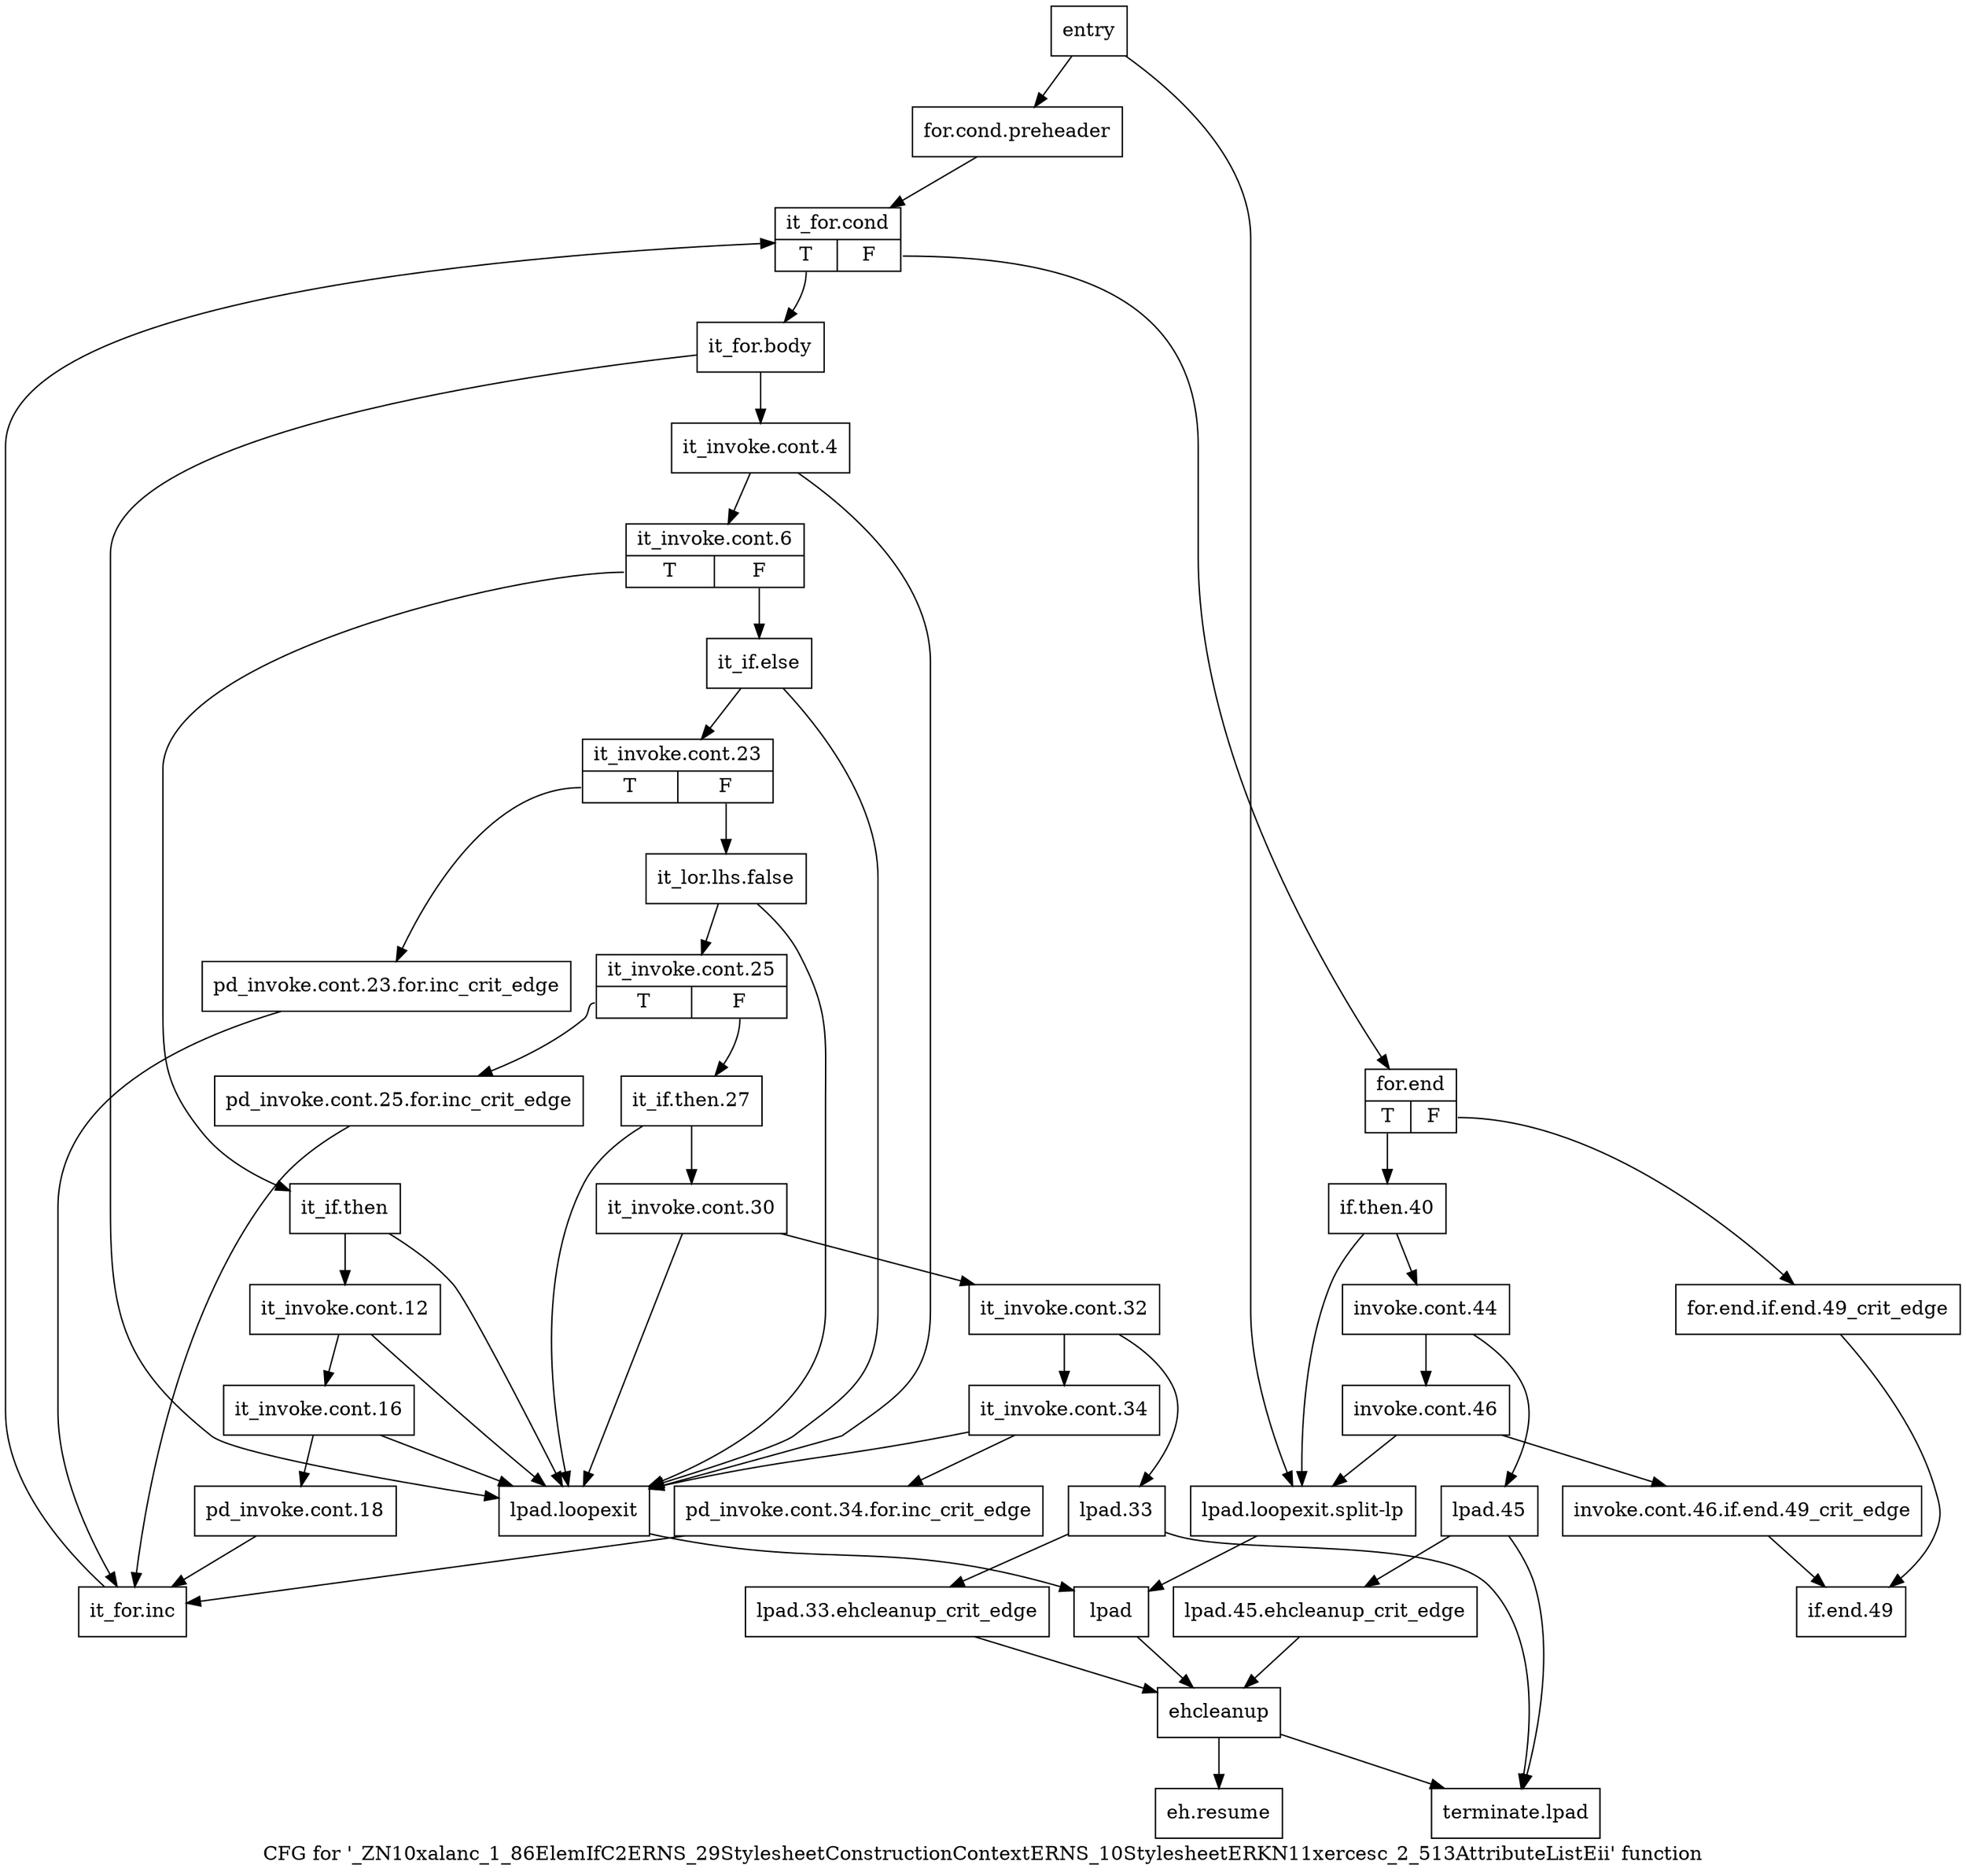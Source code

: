 digraph "CFG for '_ZN10xalanc_1_86ElemIfC2ERNS_29StylesheetConstructionContextERNS_10StylesheetERKN11xercesc_2_513AttributeListEii' function" {
	label="CFG for '_ZN10xalanc_1_86ElemIfC2ERNS_29StylesheetConstructionContextERNS_10StylesheetERKN11xercesc_2_513AttributeListEii' function";

	Node0x71c49a0 [shape=record,label="{entry}"];
	Node0x71c49a0 -> Node0x71c49f0;
	Node0x71c49a0 -> Node0x71c4d10;
	Node0x71c49f0 [shape=record,label="{for.cond.preheader}"];
	Node0x71c49f0 -> Node0x71c4a40;
	Node0x71c4a40 [shape=record,label="{it_for.cond|{<s0>T|<s1>F}}"];
	Node0x71c4a40:s0 -> Node0x71c4a90;
	Node0x71c4a40:s1 -> Node0x71c5210;
	Node0x71c4a90 [shape=record,label="{it_for.body}"];
	Node0x71c4a90 -> Node0x71c4ae0;
	Node0x71c4a90 -> Node0x71c4cc0;
	Node0x71c4ae0 [shape=record,label="{it_invoke.cont.4}"];
	Node0x71c4ae0 -> Node0x71c4b30;
	Node0x71c4ae0 -> Node0x71c4cc0;
	Node0x71c4b30 [shape=record,label="{it_invoke.cont.6|{<s0>T|<s1>F}}"];
	Node0x71c4b30:s0 -> Node0x71c4b80;
	Node0x71c4b30:s1 -> Node0x71c4db0;
	Node0x71c4b80 [shape=record,label="{it_if.then}"];
	Node0x71c4b80 -> Node0x71c4bd0;
	Node0x71c4b80 -> Node0x71c4cc0;
	Node0x71c4bd0 [shape=record,label="{it_invoke.cont.12}"];
	Node0x71c4bd0 -> Node0x71c4c20;
	Node0x71c4bd0 -> Node0x71c4cc0;
	Node0x71c4c20 [shape=record,label="{it_invoke.cont.16}"];
	Node0x71c4c20 -> Node0x71c4c70;
	Node0x71c4c20 -> Node0x71c4cc0;
	Node0x71c4c70 [shape=record,label="{pd_invoke.cont.18}"];
	Node0x71c4c70 -> Node0x71c51c0;
	Node0x71c4cc0 [shape=record,label="{lpad.loopexit}"];
	Node0x71c4cc0 -> Node0x71c4d60;
	Node0x71c4d10 [shape=record,label="{lpad.loopexit.split-lp}"];
	Node0x71c4d10 -> Node0x71c4d60;
	Node0x71c4d60 [shape=record,label="{lpad}"];
	Node0x71c4d60 -> Node0x71c54e0;
	Node0x71c4db0 [shape=record,label="{it_if.else}"];
	Node0x71c4db0 -> Node0x71c4e00;
	Node0x71c4db0 -> Node0x71c4cc0;
	Node0x71c4e00 [shape=record,label="{it_invoke.cont.23|{<s0>T|<s1>F}}"];
	Node0x71c4e00:s0 -> Node0x71c4e50;
	Node0x71c4e00:s1 -> Node0x71c4ea0;
	Node0x71c4e50 [shape=record,label="{pd_invoke.cont.23.for.inc_crit_edge}"];
	Node0x71c4e50 -> Node0x71c51c0;
	Node0x71c4ea0 [shape=record,label="{it_lor.lhs.false}"];
	Node0x71c4ea0 -> Node0x71c4ef0;
	Node0x71c4ea0 -> Node0x71c4cc0;
	Node0x71c4ef0 [shape=record,label="{it_invoke.cont.25|{<s0>T|<s1>F}}"];
	Node0x71c4ef0:s0 -> Node0x71c4f40;
	Node0x71c4ef0:s1 -> Node0x71c4f90;
	Node0x71c4f40 [shape=record,label="{pd_invoke.cont.25.for.inc_crit_edge}"];
	Node0x71c4f40 -> Node0x71c51c0;
	Node0x71c4f90 [shape=record,label="{it_if.then.27}"];
	Node0x71c4f90 -> Node0x71c4fe0;
	Node0x71c4f90 -> Node0x71c4cc0;
	Node0x71c4fe0 [shape=record,label="{it_invoke.cont.30}"];
	Node0x71c4fe0 -> Node0x71c5030;
	Node0x71c4fe0 -> Node0x71c4cc0;
	Node0x71c5030 [shape=record,label="{it_invoke.cont.32}"];
	Node0x71c5030 -> Node0x71c5080;
	Node0x71c5030 -> Node0x71c5120;
	Node0x71c5080 [shape=record,label="{it_invoke.cont.34}"];
	Node0x71c5080 -> Node0x71c50d0;
	Node0x71c5080 -> Node0x71c4cc0;
	Node0x71c50d0 [shape=record,label="{pd_invoke.cont.34.for.inc_crit_edge}"];
	Node0x71c50d0 -> Node0x71c51c0;
	Node0x71c5120 [shape=record,label="{lpad.33}"];
	Node0x71c5120 -> Node0x71c5170;
	Node0x71c5120 -> Node0x71c5580;
	Node0x71c5170 [shape=record,label="{lpad.33.ehcleanup_crit_edge}"];
	Node0x71c5170 -> Node0x71c54e0;
	Node0x71c51c0 [shape=record,label="{it_for.inc}"];
	Node0x71c51c0 -> Node0x71c4a40;
	Node0x71c5210 [shape=record,label="{for.end|{<s0>T|<s1>F}}"];
	Node0x71c5210:s0 -> Node0x71c52b0;
	Node0x71c5210:s1 -> Node0x71c5260;
	Node0x71c5260 [shape=record,label="{for.end.if.end.49_crit_edge}"];
	Node0x71c5260 -> Node0x71c5490;
	Node0x71c52b0 [shape=record,label="{if.then.40}"];
	Node0x71c52b0 -> Node0x71c5300;
	Node0x71c52b0 -> Node0x71c4d10;
	Node0x71c5300 [shape=record,label="{invoke.cont.44}"];
	Node0x71c5300 -> Node0x71c5350;
	Node0x71c5300 -> Node0x71c53f0;
	Node0x71c5350 [shape=record,label="{invoke.cont.46}"];
	Node0x71c5350 -> Node0x71c53a0;
	Node0x71c5350 -> Node0x71c4d10;
	Node0x71c53a0 [shape=record,label="{invoke.cont.46.if.end.49_crit_edge}"];
	Node0x71c53a0 -> Node0x71c5490;
	Node0x71c53f0 [shape=record,label="{lpad.45}"];
	Node0x71c53f0 -> Node0x71c5440;
	Node0x71c53f0 -> Node0x71c5580;
	Node0x71c5440 [shape=record,label="{lpad.45.ehcleanup_crit_edge}"];
	Node0x71c5440 -> Node0x71c54e0;
	Node0x71c5490 [shape=record,label="{if.end.49}"];
	Node0x71c54e0 [shape=record,label="{ehcleanup}"];
	Node0x71c54e0 -> Node0x71c5530;
	Node0x71c54e0 -> Node0x71c5580;
	Node0x71c5530 [shape=record,label="{eh.resume}"];
	Node0x71c5580 [shape=record,label="{terminate.lpad}"];
}
